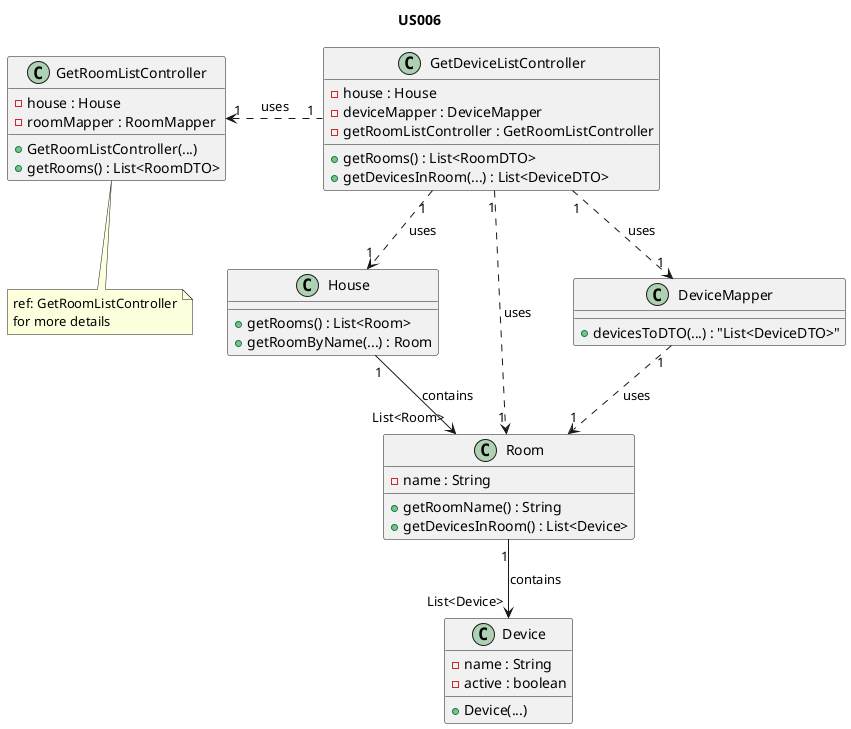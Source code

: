 @startuml

title US006

/'
As a Room Owner [or Power User, or Administrator], I want to get a list of all
devices in a room, so that I can configure them.
'/

class House {
    + getRooms() : List<Room>
    + getRoomByName(...) : Room
}

class Room {
  - name : String
  + getRoomName() : String
  + getDevicesInRoom() : List<Device>
}

class Device {
  - name : String
  - active : boolean
  + Device(...)
}

class GetDeviceListController {
    - house : House
    - deviceMapper : DeviceMapper
    - getRoomListController : GetRoomListController
    + getRooms() : List<RoomDTO>
    + getDevicesInRoom(...) : List<DeviceDTO>
}

class GetRoomListController {
    - house : House
    - roomMapper : RoomMapper
    + GetRoomListController(...)
    + getRooms() : List<RoomDTO>
}

class DeviceMapper {
    + devicesToDTO(...) : "List<DeviceDTO>"
}




note bottom of GetRoomListController : ref: GetRoomListController\nfor more details



GetDeviceListController "1" .l> "1" GetRoomListController : uses
GetDeviceListController "1" -.> "1" House : uses
GetDeviceListController "1" -.> "1" Room : uses
GetDeviceListController "1" -.> "1" DeviceMapper : uses
DeviceMapper "1" ..> "1" Room : uses
House "1" --> "List<Room>" Room : contains
Room "1" --> "List<Device>" Device : contains
@enduml